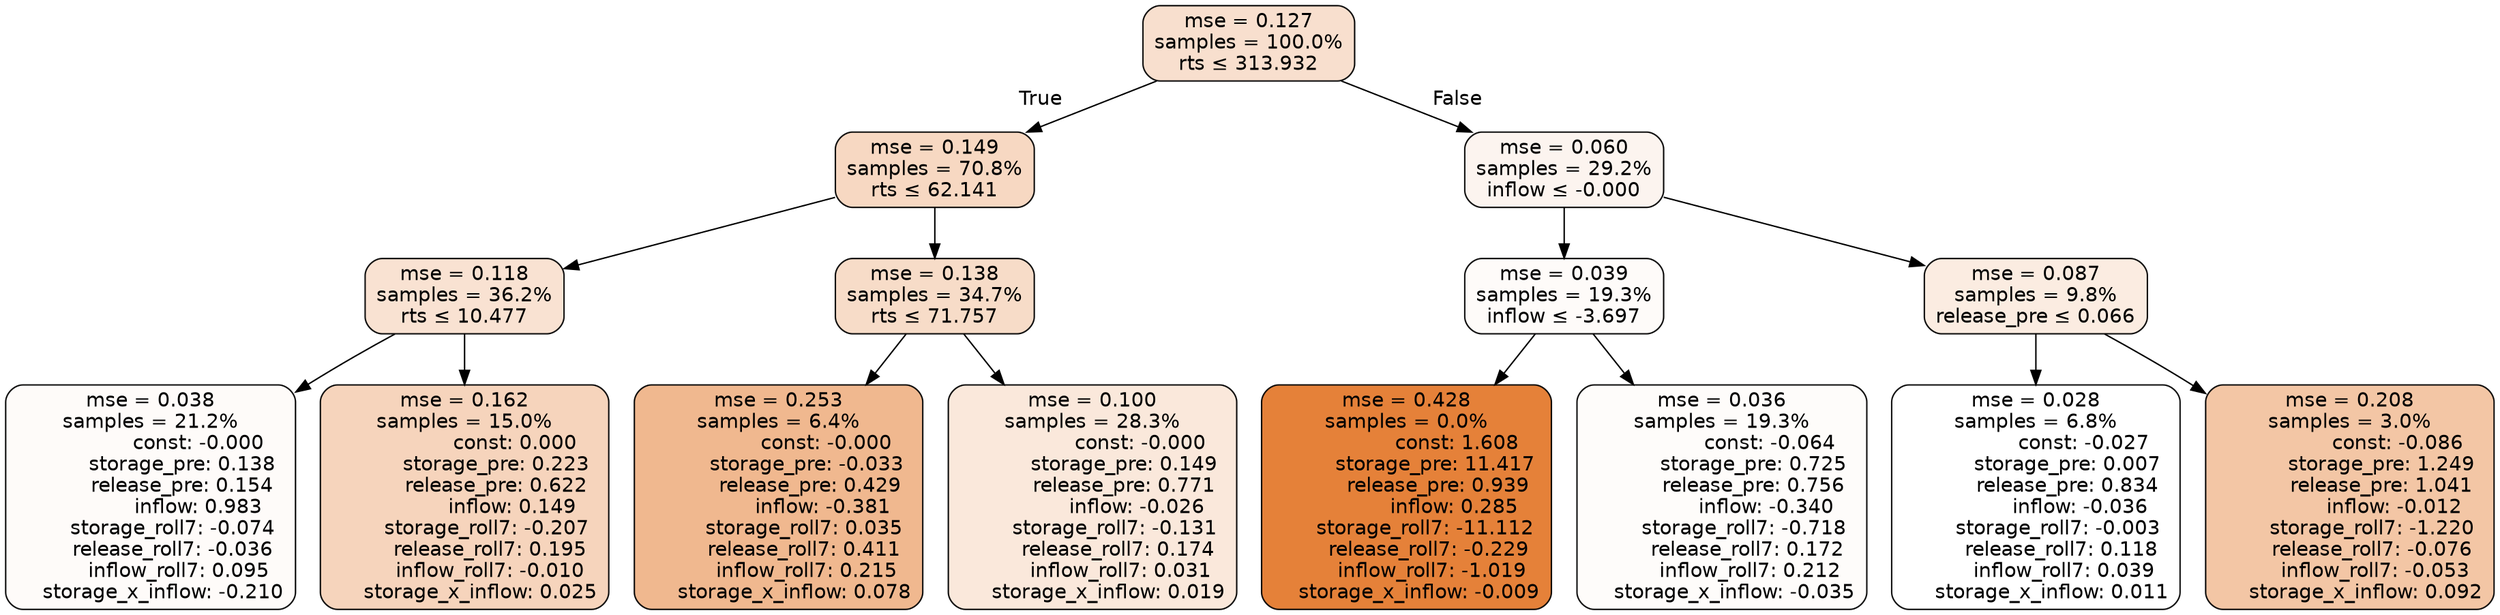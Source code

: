 digraph tree {
bgcolor="transparent"
node [shape=rectangle, style="filled, rounded", color="black", fontname=helvetica] ;
edge [fontname=helvetica] ;
	"0" [label="mse = 0.127
samples = 100.0%
rts &le; 313.932", fillcolor="#f8dfce"]
	"1" [label="mse = 0.149
samples = 70.8%
rts &le; 62.141", fillcolor="#f7d8c2"]
	"2" [label="mse = 0.118
samples = 36.2%
rts &le; 10.477", fillcolor="#f9e2d2"]
	"3" [label="mse = 0.038
samples = 21.2%
               const: -0.000
          storage_pre: 0.138
          release_pre: 0.154
               inflow: 0.983
       storage_roll7: -0.074
       release_roll7: -0.036
         inflow_roll7: 0.095
    storage_x_inflow: -0.210", fillcolor="#fefbf9"]
	"4" [label="mse = 0.162
samples = 15.0%
                const: 0.000
          storage_pre: 0.223
          release_pre: 0.622
               inflow: 0.149
       storage_roll7: -0.207
        release_roll7: 0.195
        inflow_roll7: -0.010
     storage_x_inflow: 0.025", fillcolor="#f6d4bc"]
	"5" [label="mse = 0.138
samples = 34.7%
rts &le; 71.757", fillcolor="#f7dcc8"]
	"6" [label="mse = 0.253
samples = 6.4%
               const: -0.000
         storage_pre: -0.033
          release_pre: 0.429
              inflow: -0.381
        storage_roll7: 0.035
        release_roll7: 0.411
         inflow_roll7: 0.215
     storage_x_inflow: 0.078", fillcolor="#f0b88f"]
	"7" [label="mse = 0.100
samples = 28.3%
               const: -0.000
          storage_pre: 0.149
          release_pre: 0.771
              inflow: -0.026
       storage_roll7: -0.131
        release_roll7: 0.174
         inflow_roll7: 0.031
     storage_x_inflow: 0.019", fillcolor="#fae8db"]
	"8" [label="mse = 0.060
samples = 29.2%
inflow &le; -0.000", fillcolor="#fcf4ef"]
	"9" [label="mse = 0.039
samples = 19.3%
inflow &le; -3.697", fillcolor="#fefbf9"]
	"10" [label="mse = 0.428
samples = 0.0%
                const: 1.608
         storage_pre: 11.417
          release_pre: 0.939
               inflow: 0.285
      storage_roll7: -11.112
       release_roll7: -0.229
        inflow_roll7: -1.019
    storage_x_inflow: -0.009", fillcolor="#e58139"]
	"11" [label="mse = 0.036
samples = 19.3%
               const: -0.064
          storage_pre: 0.725
          release_pre: 0.756
              inflow: -0.340
       storage_roll7: -0.718
        release_roll7: 0.172
         inflow_roll7: 0.212
    storage_x_inflow: -0.035", fillcolor="#fefcfa"]
	"12" [label="mse = 0.087
samples = 9.8%
release_pre &le; 0.066", fillcolor="#fbece1"]
	"13" [label="mse = 0.028
samples = 6.8%
               const: -0.027
          storage_pre: 0.007
          release_pre: 0.834
              inflow: -0.036
       storage_roll7: -0.003
        release_roll7: 0.118
         inflow_roll7: 0.039
     storage_x_inflow: 0.011", fillcolor="#ffffff"]
	"14" [label="mse = 0.208
samples = 3.0%
               const: -0.086
          storage_pre: 1.249
          release_pre: 1.041
              inflow: -0.012
       storage_roll7: -1.220
       release_roll7: -0.076
        inflow_roll7: -0.053
     storage_x_inflow: 0.092", fillcolor="#f3c6a5"]

	"0" -> "1" [labeldistance=2.5, labelangle=45, headlabel="True"]
	"1" -> "2"
	"2" -> "3"
	"2" -> "4"
	"1" -> "5"
	"5" -> "6"
	"5" -> "7"
	"0" -> "8" [labeldistance=2.5, labelangle=-45, headlabel="False"]
	"8" -> "9"
	"9" -> "10"
	"9" -> "11"
	"8" -> "12"
	"12" -> "13"
	"12" -> "14"
}